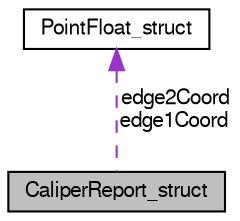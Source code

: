 digraph "CaliperReport_struct"
{
  bgcolor="transparent";
  edge [fontname="FreeSans",fontsize="10",labelfontname="FreeSans",labelfontsize="10"];
  node [fontname="FreeSans",fontsize="10",shape=record];
  Node1 [label="CaliperReport_struct",height=0.2,width=0.4,color="black", fillcolor="grey75", style="filled" fontcolor="black"];
  Node2 -> Node1 [dir="back",color="darkorchid3",fontsize="10",style="dashed",label=" edge2Coord\nedge1Coord" ,fontname="FreeSans"];
  Node2 [label="PointFloat_struct",height=0.2,width=0.4,color="black",URL="$struct_point_float__struct.html"];
}
